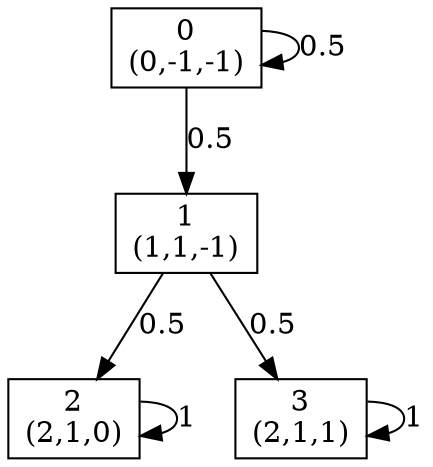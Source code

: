 digraph P {
node [shape=box];
0 -> 0 [ label="0.5" ];
0 -> 1 [ label="0.5" ];
1 -> 2 [ label="0.5" ];
1 -> 3 [ label="0.5" ];
2 -> 2 [ label="1" ];
3 -> 3 [ label="1" ];
0 [label="0\n(0,-1,-1)"];
1 [label="1\n(1,1,-1)"];
2 [label="2\n(2,1,0)"];
3 [label="3\n(2,1,1)"];
}
